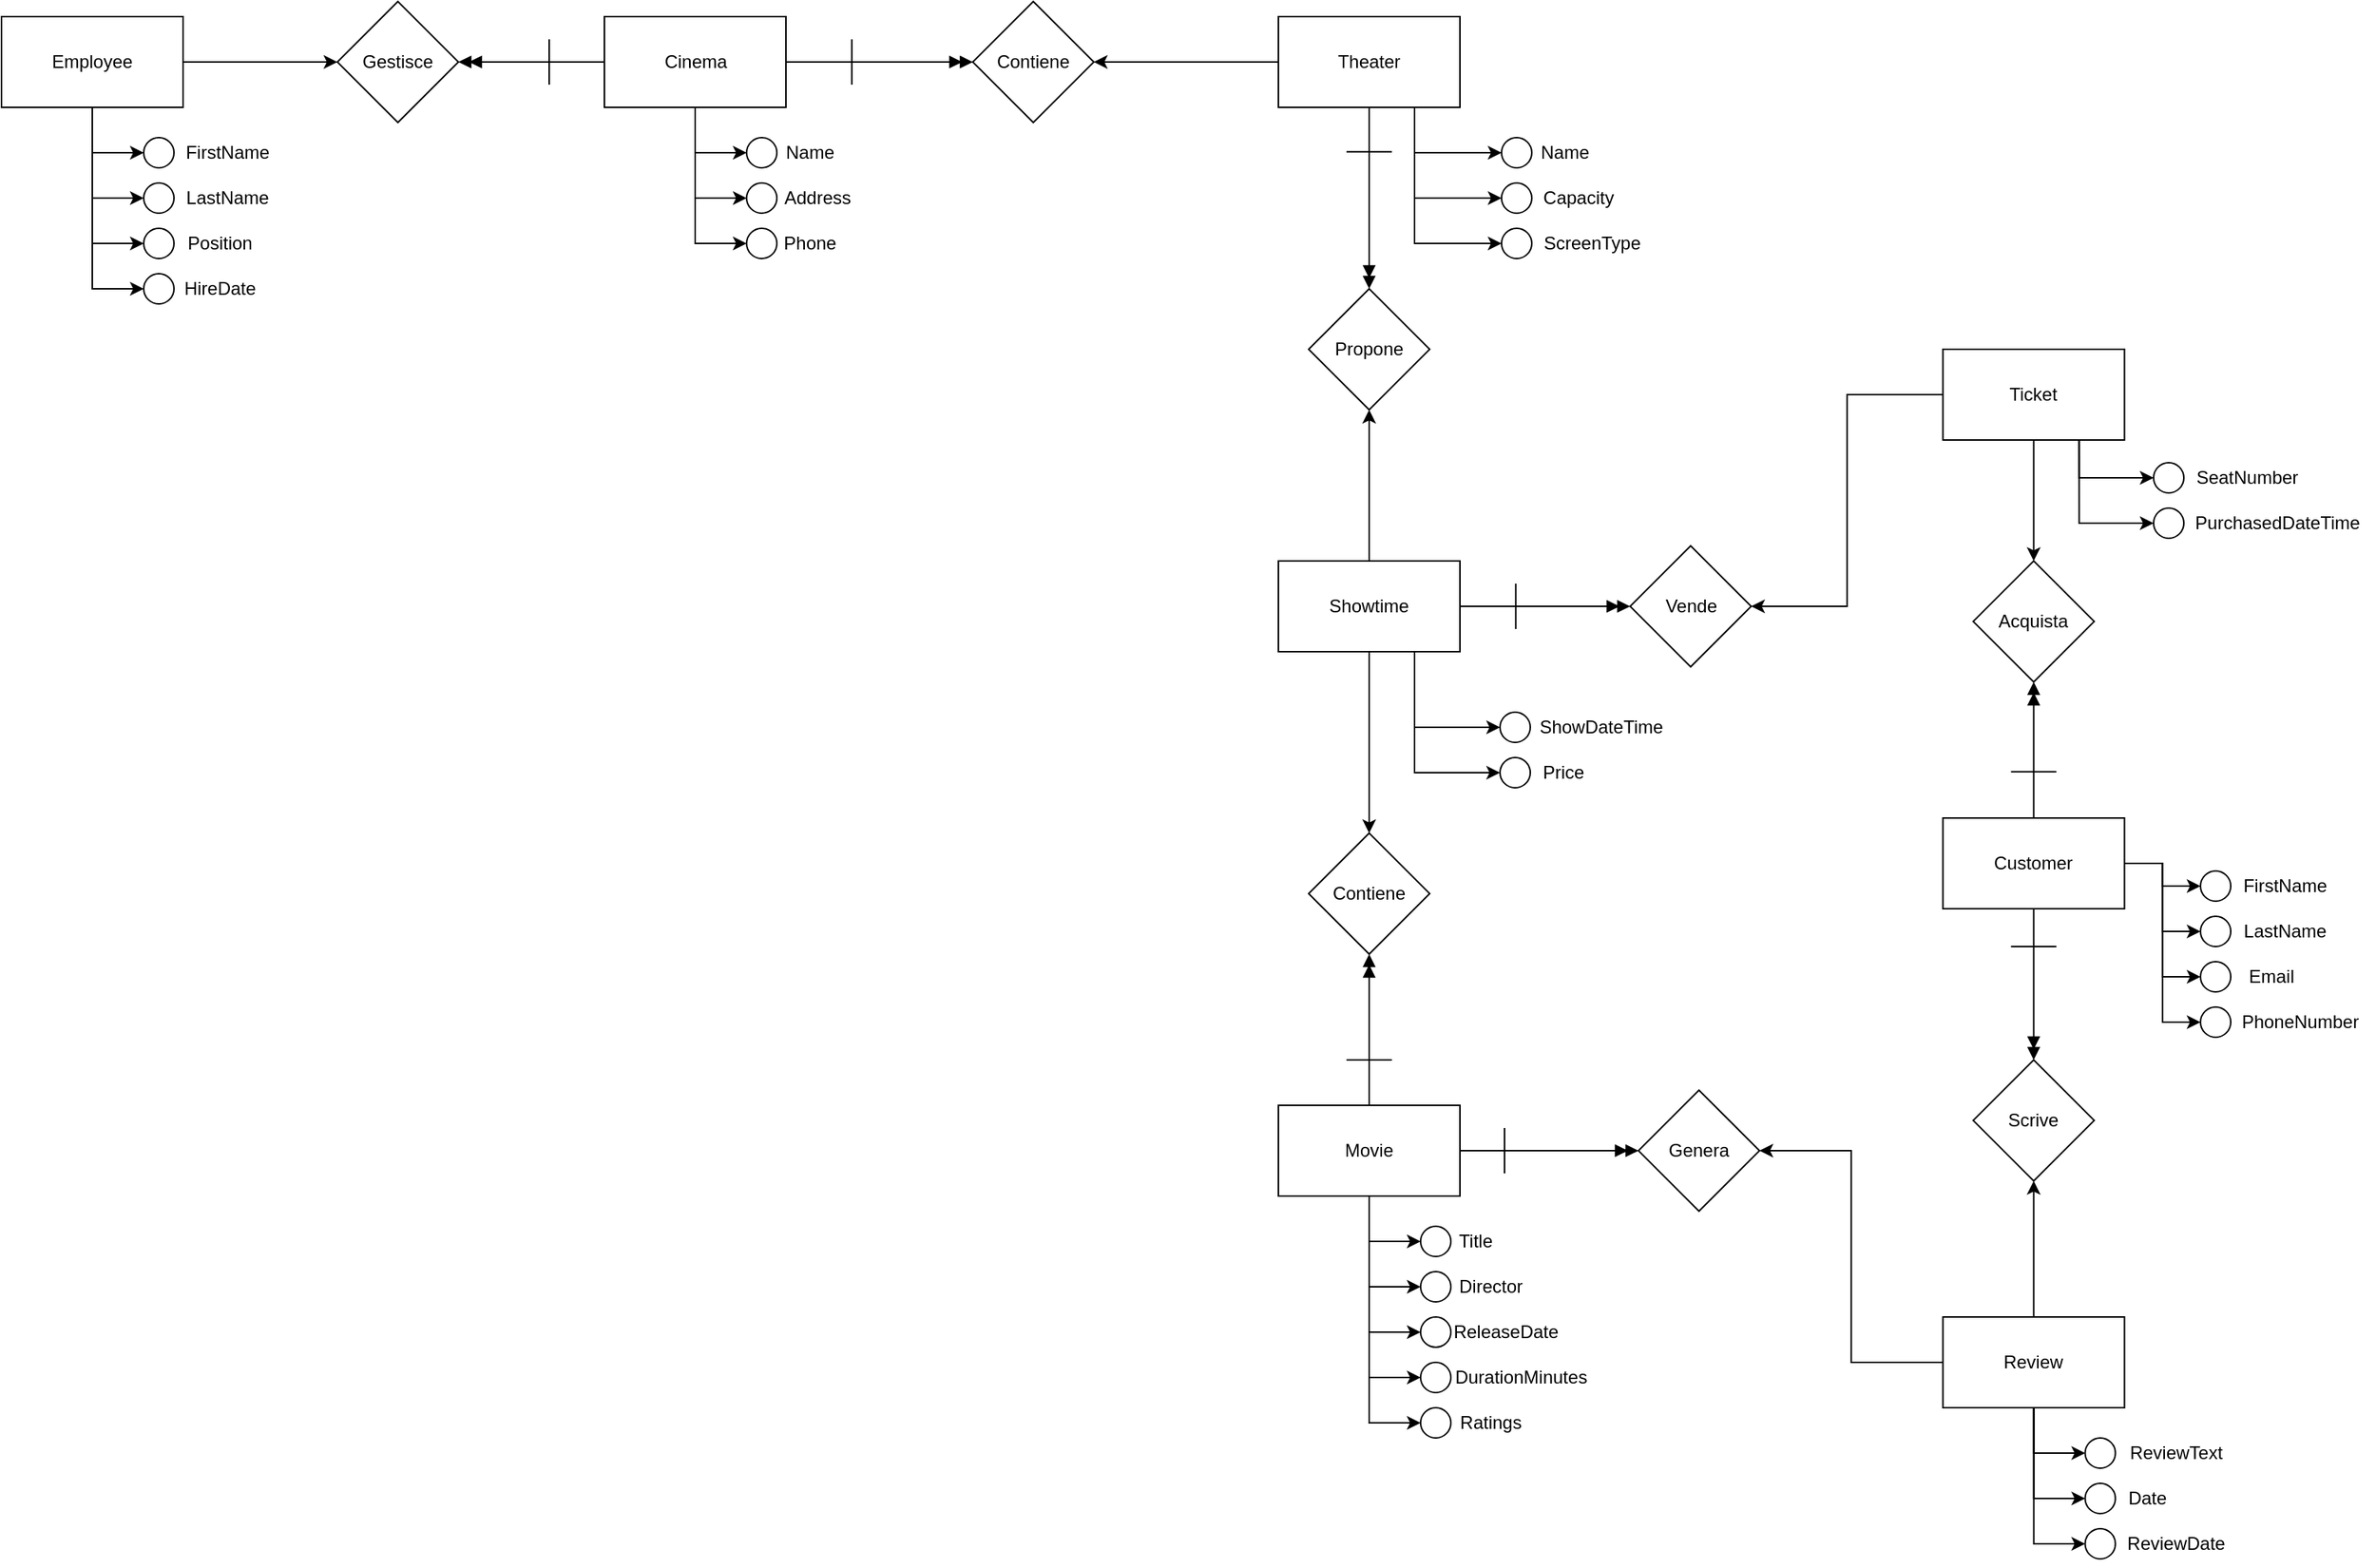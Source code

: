 <mxfile version="24.0.4" type="device">
  <diagram name="Pagina-1" id="9Hx1glb1ToDueiiUKnTw">
    <mxGraphModel dx="1753" dy="560" grid="1" gridSize="10" guides="1" tooltips="1" connect="1" arrows="1" fold="1" page="1" pageScale="1" pageWidth="827" pageHeight="1169" math="0" shadow="0">
      <root>
        <mxCell id="0" />
        <mxCell id="1" parent="0" />
        <mxCell id="cAMy2VFUhsjF8e3s1Db9-136" style="edgeStyle=orthogonalEdgeStyle;rounded=0;orthogonalLoop=1;jettySize=auto;html=1;exitX=1;exitY=0.5;exitDx=0;exitDy=0;entryX=0;entryY=0.5;entryDx=0;entryDy=0;" edge="1" parent="1" source="V3y4Ga6J6K1e8zJIfFwg-3" target="cAMy2VFUhsjF8e3s1Db9-5">
          <mxGeometry relative="1" as="geometry" />
        </mxCell>
        <mxCell id="cAMy2VFUhsjF8e3s1Db9-137" style="edgeStyle=orthogonalEdgeStyle;rounded=0;orthogonalLoop=1;jettySize=auto;html=1;exitX=1;exitY=0.5;exitDx=0;exitDy=0;entryX=0;entryY=0.5;entryDx=0;entryDy=0;" edge="1" parent="1" source="V3y4Ga6J6K1e8zJIfFwg-3" target="cAMy2VFUhsjF8e3s1Db9-4">
          <mxGeometry relative="1" as="geometry" />
        </mxCell>
        <mxCell id="cAMy2VFUhsjF8e3s1Db9-138" style="edgeStyle=orthogonalEdgeStyle;rounded=0;orthogonalLoop=1;jettySize=auto;html=1;exitX=1;exitY=0.5;exitDx=0;exitDy=0;entryX=0;entryY=0.5;entryDx=0;entryDy=0;" edge="1" parent="1" source="V3y4Ga6J6K1e8zJIfFwg-3" target="cAMy2VFUhsjF8e3s1Db9-6">
          <mxGeometry relative="1" as="geometry" />
        </mxCell>
        <mxCell id="cAMy2VFUhsjF8e3s1Db9-139" style="edgeStyle=orthogonalEdgeStyle;rounded=0;orthogonalLoop=1;jettySize=auto;html=1;exitX=1;exitY=0.5;exitDx=0;exitDy=0;entryX=0;entryY=0.5;entryDx=0;entryDy=0;" edge="1" parent="1" source="V3y4Ga6J6K1e8zJIfFwg-3" target="cAMy2VFUhsjF8e3s1Db9-48">
          <mxGeometry relative="1" as="geometry" />
        </mxCell>
        <mxCell id="cAMy2VFUhsjF8e3s1Db9-164" style="edgeStyle=orthogonalEdgeStyle;rounded=0;orthogonalLoop=1;jettySize=auto;html=1;entryX=0.5;entryY=1;entryDx=0;entryDy=0;endArrow=doubleBlock;endFill=1;" edge="1" parent="1" source="V3y4Ga6J6K1e8zJIfFwg-3" target="cAMy2VFUhsjF8e3s1Db9-150">
          <mxGeometry relative="1" as="geometry" />
        </mxCell>
        <mxCell id="cAMy2VFUhsjF8e3s1Db9-167" style="edgeStyle=orthogonalEdgeStyle;rounded=0;orthogonalLoop=1;jettySize=auto;html=1;entryX=0.5;entryY=0;entryDx=0;entryDy=0;endArrow=doubleBlock;endFill=1;" edge="1" parent="1" source="V3y4Ga6J6K1e8zJIfFwg-3" target="cAMy2VFUhsjF8e3s1Db9-151">
          <mxGeometry relative="1" as="geometry" />
        </mxCell>
        <mxCell id="V3y4Ga6J6K1e8zJIfFwg-3" value="Customer" style="rounded=0;whiteSpace=wrap;html=1;" parent="1" vertex="1">
          <mxGeometry x="681.25" y="660" width="120" height="60" as="geometry" />
        </mxCell>
        <mxCell id="cAMy2VFUhsjF8e3s1Db9-4" value="" style="ellipse;whiteSpace=wrap;html=1;aspect=fixed;" vertex="1" parent="1">
          <mxGeometry x="851.5" y="725" width="20" height="20" as="geometry" />
        </mxCell>
        <mxCell id="cAMy2VFUhsjF8e3s1Db9-5" value="" style="ellipse;whiteSpace=wrap;html=1;aspect=fixed;" vertex="1" parent="1">
          <mxGeometry x="851.5" y="695" width="20" height="20" as="geometry" />
        </mxCell>
        <mxCell id="cAMy2VFUhsjF8e3s1Db9-6" value="" style="ellipse;whiteSpace=wrap;html=1;aspect=fixed;" vertex="1" parent="1">
          <mxGeometry x="851.5" y="755" width="20" height="20" as="geometry" />
        </mxCell>
        <mxCell id="cAMy2VFUhsjF8e3s1Db9-117" style="edgeStyle=orthogonalEdgeStyle;rounded=0;orthogonalLoop=1;jettySize=auto;html=1;entryX=0.5;entryY=1;entryDx=0;entryDy=0;" edge="1" parent="1" source="cAMy2VFUhsjF8e3s1Db9-19" target="cAMy2VFUhsjF8e3s1Db9-110">
          <mxGeometry relative="1" as="geometry" />
        </mxCell>
        <mxCell id="cAMy2VFUhsjF8e3s1Db9-128" style="edgeStyle=orthogonalEdgeStyle;rounded=0;orthogonalLoop=1;jettySize=auto;html=1;exitX=0.75;exitY=1;exitDx=0;exitDy=0;entryX=0;entryY=0.5;entryDx=0;entryDy=0;" edge="1" parent="1" source="cAMy2VFUhsjF8e3s1Db9-19" target="cAMy2VFUhsjF8e3s1Db9-21">
          <mxGeometry relative="1" as="geometry" />
        </mxCell>
        <mxCell id="cAMy2VFUhsjF8e3s1Db9-129" style="edgeStyle=orthogonalEdgeStyle;rounded=0;orthogonalLoop=1;jettySize=auto;html=1;exitX=0.75;exitY=1;exitDx=0;exitDy=0;entryX=0;entryY=0.5;entryDx=0;entryDy=0;" edge="1" parent="1" source="cAMy2VFUhsjF8e3s1Db9-19" target="cAMy2VFUhsjF8e3s1Db9-20">
          <mxGeometry relative="1" as="geometry" />
        </mxCell>
        <mxCell id="cAMy2VFUhsjF8e3s1Db9-130" style="edgeStyle=orthogonalEdgeStyle;rounded=0;orthogonalLoop=1;jettySize=auto;html=1;entryX=0.5;entryY=0;entryDx=0;entryDy=0;" edge="1" parent="1" source="cAMy2VFUhsjF8e3s1Db9-19" target="cAMy2VFUhsjF8e3s1Db9-118">
          <mxGeometry relative="1" as="geometry" />
        </mxCell>
        <mxCell id="cAMy2VFUhsjF8e3s1Db9-146" style="edgeStyle=orthogonalEdgeStyle;rounded=0;orthogonalLoop=1;jettySize=auto;html=1;entryX=0;entryY=0.5;entryDx=0;entryDy=0;endArrow=doubleBlock;endFill=1;" edge="1" parent="1" source="cAMy2VFUhsjF8e3s1Db9-19" target="cAMy2VFUhsjF8e3s1Db9-145">
          <mxGeometry relative="1" as="geometry" />
        </mxCell>
        <mxCell id="cAMy2VFUhsjF8e3s1Db9-19" value="Showtime" style="rounded=0;whiteSpace=wrap;html=1;" vertex="1" parent="1">
          <mxGeometry x="242" y="490" width="120" height="60" as="geometry" />
        </mxCell>
        <mxCell id="cAMy2VFUhsjF8e3s1Db9-20" value="" style="ellipse;whiteSpace=wrap;html=1;aspect=fixed;" vertex="1" parent="1">
          <mxGeometry x="388.5" y="620" width="20" height="20" as="geometry" />
        </mxCell>
        <mxCell id="cAMy2VFUhsjF8e3s1Db9-21" value="" style="ellipse;whiteSpace=wrap;html=1;aspect=fixed;" vertex="1" parent="1">
          <mxGeometry x="388.5" y="590" width="20" height="20" as="geometry" />
        </mxCell>
        <mxCell id="cAMy2VFUhsjF8e3s1Db9-104" style="edgeStyle=orthogonalEdgeStyle;rounded=0;orthogonalLoop=1;jettySize=auto;html=1;entryX=1;entryY=0.5;entryDx=0;entryDy=0;" edge="1" parent="1" source="cAMy2VFUhsjF8e3s1Db9-26" target="cAMy2VFUhsjF8e3s1Db9-101">
          <mxGeometry relative="1" as="geometry" />
        </mxCell>
        <mxCell id="cAMy2VFUhsjF8e3s1Db9-111" style="edgeStyle=orthogonalEdgeStyle;rounded=0;orthogonalLoop=1;jettySize=auto;html=1;exitX=0.75;exitY=1;exitDx=0;exitDy=0;entryX=0;entryY=0.5;entryDx=0;entryDy=0;" edge="1" parent="1" source="cAMy2VFUhsjF8e3s1Db9-26" target="cAMy2VFUhsjF8e3s1Db9-28">
          <mxGeometry relative="1" as="geometry" />
        </mxCell>
        <mxCell id="cAMy2VFUhsjF8e3s1Db9-112" style="edgeStyle=orthogonalEdgeStyle;rounded=0;orthogonalLoop=1;jettySize=auto;html=1;exitX=0.75;exitY=1;exitDx=0;exitDy=0;entryX=0;entryY=0.5;entryDx=0;entryDy=0;" edge="1" parent="1" source="cAMy2VFUhsjF8e3s1Db9-26" target="cAMy2VFUhsjF8e3s1Db9-27">
          <mxGeometry relative="1" as="geometry" />
        </mxCell>
        <mxCell id="cAMy2VFUhsjF8e3s1Db9-113" style="edgeStyle=orthogonalEdgeStyle;rounded=0;orthogonalLoop=1;jettySize=auto;html=1;exitX=0.75;exitY=1;exitDx=0;exitDy=0;entryX=0;entryY=0.5;entryDx=0;entryDy=0;" edge="1" parent="1" source="cAMy2VFUhsjF8e3s1Db9-26" target="cAMy2VFUhsjF8e3s1Db9-29">
          <mxGeometry relative="1" as="geometry" />
        </mxCell>
        <mxCell id="cAMy2VFUhsjF8e3s1Db9-115" style="edgeStyle=orthogonalEdgeStyle;rounded=0;orthogonalLoop=1;jettySize=auto;html=1;entryX=0.5;entryY=0;entryDx=0;entryDy=0;endArrow=doubleBlock;endFill=1;" edge="1" parent="1" source="cAMy2VFUhsjF8e3s1Db9-26" target="cAMy2VFUhsjF8e3s1Db9-110">
          <mxGeometry relative="1" as="geometry" />
        </mxCell>
        <mxCell id="cAMy2VFUhsjF8e3s1Db9-26" value="Theater" style="rounded=0;whiteSpace=wrap;html=1;" vertex="1" parent="1">
          <mxGeometry x="242" y="130" width="120" height="60" as="geometry" />
        </mxCell>
        <mxCell id="cAMy2VFUhsjF8e3s1Db9-27" value="" style="ellipse;whiteSpace=wrap;html=1;aspect=fixed;" vertex="1" parent="1">
          <mxGeometry x="389.5" y="240" width="20" height="20" as="geometry" />
        </mxCell>
        <mxCell id="cAMy2VFUhsjF8e3s1Db9-28" value="" style="ellipse;whiteSpace=wrap;html=1;aspect=fixed;" vertex="1" parent="1">
          <mxGeometry x="389.5" y="210" width="20" height="20" as="geometry" />
        </mxCell>
        <mxCell id="cAMy2VFUhsjF8e3s1Db9-29" value="" style="ellipse;whiteSpace=wrap;html=1;aspect=fixed;" vertex="1" parent="1">
          <mxGeometry x="389.5" y="270" width="20" height="20" as="geometry" />
        </mxCell>
        <mxCell id="cAMy2VFUhsjF8e3s1Db9-30" style="edgeStyle=orthogonalEdgeStyle;rounded=0;orthogonalLoop=1;jettySize=auto;html=1;entryX=0;entryY=0.5;entryDx=0;entryDy=0;" edge="1" parent="1" source="cAMy2VFUhsjF8e3s1Db9-33" target="cAMy2VFUhsjF8e3s1Db9-35">
          <mxGeometry relative="1" as="geometry" />
        </mxCell>
        <mxCell id="cAMy2VFUhsjF8e3s1Db9-31" style="edgeStyle=orthogonalEdgeStyle;rounded=0;orthogonalLoop=1;jettySize=auto;html=1;entryX=0;entryY=0.5;entryDx=0;entryDy=0;" edge="1" parent="1" source="cAMy2VFUhsjF8e3s1Db9-33" target="cAMy2VFUhsjF8e3s1Db9-34">
          <mxGeometry relative="1" as="geometry" />
        </mxCell>
        <mxCell id="cAMy2VFUhsjF8e3s1Db9-32" style="edgeStyle=orthogonalEdgeStyle;rounded=0;orthogonalLoop=1;jettySize=auto;html=1;entryX=0;entryY=0.5;entryDx=0;entryDy=0;" edge="1" parent="1" source="cAMy2VFUhsjF8e3s1Db9-33" target="cAMy2VFUhsjF8e3s1Db9-36">
          <mxGeometry relative="1" as="geometry" />
        </mxCell>
        <mxCell id="cAMy2VFUhsjF8e3s1Db9-103" style="edgeStyle=orthogonalEdgeStyle;rounded=0;orthogonalLoop=1;jettySize=auto;html=1;entryX=0;entryY=0.5;entryDx=0;entryDy=0;endArrow=doubleBlock;endFill=1;" edge="1" parent="1" source="cAMy2VFUhsjF8e3s1Db9-33" target="cAMy2VFUhsjF8e3s1Db9-101">
          <mxGeometry relative="1" as="geometry" />
        </mxCell>
        <mxCell id="cAMy2VFUhsjF8e3s1Db9-108" style="edgeStyle=orthogonalEdgeStyle;rounded=0;orthogonalLoop=1;jettySize=auto;html=1;entryX=1;entryY=0.5;entryDx=0;entryDy=0;endArrow=doubleBlock;endFill=1;" edge="1" parent="1" source="cAMy2VFUhsjF8e3s1Db9-33" target="cAMy2VFUhsjF8e3s1Db9-106">
          <mxGeometry relative="1" as="geometry" />
        </mxCell>
        <mxCell id="cAMy2VFUhsjF8e3s1Db9-33" value="Cinema" style="rounded=0;whiteSpace=wrap;html=1;" vertex="1" parent="1">
          <mxGeometry x="-203.5" y="130" width="120" height="60" as="geometry" />
        </mxCell>
        <mxCell id="cAMy2VFUhsjF8e3s1Db9-34" value="" style="ellipse;whiteSpace=wrap;html=1;aspect=fixed;" vertex="1" parent="1">
          <mxGeometry x="-109.5" y="240" width="20" height="20" as="geometry" />
        </mxCell>
        <mxCell id="cAMy2VFUhsjF8e3s1Db9-35" value="" style="ellipse;whiteSpace=wrap;html=1;aspect=fixed;" vertex="1" parent="1">
          <mxGeometry x="-109.5" y="210" width="20" height="20" as="geometry" />
        </mxCell>
        <mxCell id="cAMy2VFUhsjF8e3s1Db9-36" value="" style="ellipse;whiteSpace=wrap;html=1;aspect=fixed;" vertex="1" parent="1">
          <mxGeometry x="-109.5" y="270" width="20" height="20" as="geometry" />
        </mxCell>
        <mxCell id="cAMy2VFUhsjF8e3s1Db9-37" style="edgeStyle=orthogonalEdgeStyle;rounded=0;orthogonalLoop=1;jettySize=auto;html=1;entryX=0;entryY=0.5;entryDx=0;entryDy=0;" edge="1" parent="1" source="cAMy2VFUhsjF8e3s1Db9-40" target="cAMy2VFUhsjF8e3s1Db9-42">
          <mxGeometry relative="1" as="geometry" />
        </mxCell>
        <mxCell id="cAMy2VFUhsjF8e3s1Db9-38" style="edgeStyle=orthogonalEdgeStyle;rounded=0;orthogonalLoop=1;jettySize=auto;html=1;entryX=0;entryY=0.5;entryDx=0;entryDy=0;" edge="1" parent="1" source="cAMy2VFUhsjF8e3s1Db9-40" target="cAMy2VFUhsjF8e3s1Db9-41">
          <mxGeometry relative="1" as="geometry" />
        </mxCell>
        <mxCell id="cAMy2VFUhsjF8e3s1Db9-39" style="edgeStyle=orthogonalEdgeStyle;rounded=0;orthogonalLoop=1;jettySize=auto;html=1;entryX=0;entryY=0.5;entryDx=0;entryDy=0;" edge="1" parent="1" source="cAMy2VFUhsjF8e3s1Db9-40" target="cAMy2VFUhsjF8e3s1Db9-43">
          <mxGeometry relative="1" as="geometry" />
        </mxCell>
        <mxCell id="cAMy2VFUhsjF8e3s1Db9-46" style="edgeStyle=orthogonalEdgeStyle;rounded=0;orthogonalLoop=1;jettySize=auto;html=1;entryX=0;entryY=0.5;entryDx=0;entryDy=0;" edge="1" parent="1" source="cAMy2VFUhsjF8e3s1Db9-40" target="cAMy2VFUhsjF8e3s1Db9-44">
          <mxGeometry relative="1" as="geometry" />
        </mxCell>
        <mxCell id="cAMy2VFUhsjF8e3s1Db9-47" style="edgeStyle=orthogonalEdgeStyle;rounded=0;orthogonalLoop=1;jettySize=auto;html=1;entryX=0;entryY=0.5;entryDx=0;entryDy=0;" edge="1" parent="1" source="cAMy2VFUhsjF8e3s1Db9-40" target="cAMy2VFUhsjF8e3s1Db9-45">
          <mxGeometry relative="1" as="geometry" />
        </mxCell>
        <mxCell id="cAMy2VFUhsjF8e3s1Db9-131" style="edgeStyle=orthogonalEdgeStyle;rounded=0;orthogonalLoop=1;jettySize=auto;html=1;entryX=0.5;entryY=1;entryDx=0;entryDy=0;endArrow=doubleBlock;endFill=1;" edge="1" parent="1" source="cAMy2VFUhsjF8e3s1Db9-40" target="cAMy2VFUhsjF8e3s1Db9-118">
          <mxGeometry relative="1" as="geometry" />
        </mxCell>
        <mxCell id="cAMy2VFUhsjF8e3s1Db9-148" style="edgeStyle=orthogonalEdgeStyle;rounded=0;orthogonalLoop=1;jettySize=auto;html=1;entryX=0;entryY=0.5;entryDx=0;entryDy=0;endArrow=doubleBlock;endFill=1;" edge="1" parent="1" source="cAMy2VFUhsjF8e3s1Db9-40" target="cAMy2VFUhsjF8e3s1Db9-132">
          <mxGeometry relative="1" as="geometry" />
        </mxCell>
        <mxCell id="cAMy2VFUhsjF8e3s1Db9-40" value="Movie" style="rounded=0;whiteSpace=wrap;html=1;" vertex="1" parent="1">
          <mxGeometry x="242" y="850" width="120" height="60" as="geometry" />
        </mxCell>
        <mxCell id="cAMy2VFUhsjF8e3s1Db9-41" value="" style="ellipse;whiteSpace=wrap;html=1;aspect=fixed;" vertex="1" parent="1">
          <mxGeometry x="336" y="960" width="20" height="20" as="geometry" />
        </mxCell>
        <mxCell id="cAMy2VFUhsjF8e3s1Db9-42" value="" style="ellipse;whiteSpace=wrap;html=1;aspect=fixed;" vertex="1" parent="1">
          <mxGeometry x="336" y="930" width="20" height="20" as="geometry" />
        </mxCell>
        <mxCell id="cAMy2VFUhsjF8e3s1Db9-43" value="" style="ellipse;whiteSpace=wrap;html=1;aspect=fixed;" vertex="1" parent="1">
          <mxGeometry x="336" y="990" width="20" height="20" as="geometry" />
        </mxCell>
        <mxCell id="cAMy2VFUhsjF8e3s1Db9-44" value="" style="ellipse;whiteSpace=wrap;html=1;aspect=fixed;" vertex="1" parent="1">
          <mxGeometry x="336" y="1020" width="20" height="20" as="geometry" />
        </mxCell>
        <mxCell id="cAMy2VFUhsjF8e3s1Db9-45" value="" style="ellipse;whiteSpace=wrap;html=1;aspect=fixed;" vertex="1" parent="1">
          <mxGeometry x="336" y="1050" width="20" height="20" as="geometry" />
        </mxCell>
        <mxCell id="cAMy2VFUhsjF8e3s1Db9-48" value="" style="ellipse;whiteSpace=wrap;html=1;aspect=fixed;" vertex="1" parent="1">
          <mxGeometry x="851.5" y="785" width="20" height="20" as="geometry" />
        </mxCell>
        <mxCell id="cAMy2VFUhsjF8e3s1Db9-156" style="edgeStyle=orthogonalEdgeStyle;rounded=0;orthogonalLoop=1;jettySize=auto;html=1;exitX=0.75;exitY=1;exitDx=0;exitDy=0;entryX=0;entryY=0.5;entryDx=0;entryDy=0;" edge="1" parent="1" source="cAMy2VFUhsjF8e3s1Db9-53" target="cAMy2VFUhsjF8e3s1Db9-55">
          <mxGeometry relative="1" as="geometry" />
        </mxCell>
        <mxCell id="cAMy2VFUhsjF8e3s1Db9-157" style="edgeStyle=orthogonalEdgeStyle;rounded=0;orthogonalLoop=1;jettySize=auto;html=1;exitX=0.75;exitY=1;exitDx=0;exitDy=0;entryX=0;entryY=0.5;entryDx=0;entryDy=0;" edge="1" parent="1" source="cAMy2VFUhsjF8e3s1Db9-53" target="cAMy2VFUhsjF8e3s1Db9-54">
          <mxGeometry relative="1" as="geometry" />
        </mxCell>
        <mxCell id="cAMy2VFUhsjF8e3s1Db9-163" style="edgeStyle=orthogonalEdgeStyle;rounded=0;orthogonalLoop=1;jettySize=auto;html=1;entryX=0.5;entryY=0;entryDx=0;entryDy=0;" edge="1" parent="1" source="cAMy2VFUhsjF8e3s1Db9-53" target="cAMy2VFUhsjF8e3s1Db9-150">
          <mxGeometry relative="1" as="geometry" />
        </mxCell>
        <mxCell id="cAMy2VFUhsjF8e3s1Db9-165" style="edgeStyle=orthogonalEdgeStyle;rounded=0;orthogonalLoop=1;jettySize=auto;html=1;entryX=1;entryY=0.5;entryDx=0;entryDy=0;" edge="1" parent="1" source="cAMy2VFUhsjF8e3s1Db9-53" target="cAMy2VFUhsjF8e3s1Db9-145">
          <mxGeometry relative="1" as="geometry" />
        </mxCell>
        <mxCell id="cAMy2VFUhsjF8e3s1Db9-53" value="Ticket" style="rounded=0;whiteSpace=wrap;html=1;" vertex="1" parent="1">
          <mxGeometry x="681.25" y="350" width="120" height="60" as="geometry" />
        </mxCell>
        <mxCell id="cAMy2VFUhsjF8e3s1Db9-54" value="" style="ellipse;whiteSpace=wrap;html=1;aspect=fixed;" vertex="1" parent="1">
          <mxGeometry x="820.5" y="455" width="20" height="20" as="geometry" />
        </mxCell>
        <mxCell id="cAMy2VFUhsjF8e3s1Db9-55" value="" style="ellipse;whiteSpace=wrap;html=1;aspect=fixed;" vertex="1" parent="1">
          <mxGeometry x="820.5" y="425" width="20" height="20" as="geometry" />
        </mxCell>
        <mxCell id="cAMy2VFUhsjF8e3s1Db9-57" style="edgeStyle=orthogonalEdgeStyle;rounded=0;orthogonalLoop=1;jettySize=auto;html=1;entryX=0;entryY=0.5;entryDx=0;entryDy=0;" edge="1" parent="1" source="cAMy2VFUhsjF8e3s1Db9-60" target="cAMy2VFUhsjF8e3s1Db9-62">
          <mxGeometry relative="1" as="geometry" />
        </mxCell>
        <mxCell id="cAMy2VFUhsjF8e3s1Db9-58" style="edgeStyle=orthogonalEdgeStyle;rounded=0;orthogonalLoop=1;jettySize=auto;html=1;entryX=0;entryY=0.5;entryDx=0;entryDy=0;" edge="1" parent="1" source="cAMy2VFUhsjF8e3s1Db9-60" target="cAMy2VFUhsjF8e3s1Db9-61">
          <mxGeometry relative="1" as="geometry" />
        </mxCell>
        <mxCell id="cAMy2VFUhsjF8e3s1Db9-59" style="edgeStyle=orthogonalEdgeStyle;rounded=0;orthogonalLoop=1;jettySize=auto;html=1;entryX=0;entryY=0.5;entryDx=0;entryDy=0;" edge="1" parent="1" source="cAMy2VFUhsjF8e3s1Db9-60" target="cAMy2VFUhsjF8e3s1Db9-63">
          <mxGeometry relative="1" as="geometry" />
        </mxCell>
        <mxCell id="cAMy2VFUhsjF8e3s1Db9-149" style="edgeStyle=orthogonalEdgeStyle;rounded=0;orthogonalLoop=1;jettySize=auto;html=1;entryX=1;entryY=0.5;entryDx=0;entryDy=0;" edge="1" parent="1" source="cAMy2VFUhsjF8e3s1Db9-60" target="cAMy2VFUhsjF8e3s1Db9-132">
          <mxGeometry relative="1" as="geometry" />
        </mxCell>
        <mxCell id="cAMy2VFUhsjF8e3s1Db9-153" style="edgeStyle=orthogonalEdgeStyle;rounded=0;orthogonalLoop=1;jettySize=auto;html=1;entryX=0.5;entryY=1;entryDx=0;entryDy=0;" edge="1" parent="1" source="cAMy2VFUhsjF8e3s1Db9-60" target="cAMy2VFUhsjF8e3s1Db9-151">
          <mxGeometry relative="1" as="geometry" />
        </mxCell>
        <mxCell id="cAMy2VFUhsjF8e3s1Db9-60" value="Review" style="rounded=0;whiteSpace=wrap;html=1;" vertex="1" parent="1">
          <mxGeometry x="681.25" y="990" width="120" height="60" as="geometry" />
        </mxCell>
        <mxCell id="cAMy2VFUhsjF8e3s1Db9-61" value="" style="ellipse;whiteSpace=wrap;html=1;aspect=fixed;" vertex="1" parent="1">
          <mxGeometry x="775.25" y="1100" width="20" height="20" as="geometry" />
        </mxCell>
        <mxCell id="cAMy2VFUhsjF8e3s1Db9-62" value="" style="ellipse;whiteSpace=wrap;html=1;aspect=fixed;" vertex="1" parent="1">
          <mxGeometry x="775.25" y="1070" width="20" height="20" as="geometry" />
        </mxCell>
        <mxCell id="cAMy2VFUhsjF8e3s1Db9-63" value="" style="ellipse;whiteSpace=wrap;html=1;aspect=fixed;" vertex="1" parent="1">
          <mxGeometry x="775.25" y="1130" width="20" height="20" as="geometry" />
        </mxCell>
        <mxCell id="cAMy2VFUhsjF8e3s1Db9-64" style="edgeStyle=orthogonalEdgeStyle;rounded=0;orthogonalLoop=1;jettySize=auto;html=1;entryX=0;entryY=0.5;entryDx=0;entryDy=0;" edge="1" parent="1" source="cAMy2VFUhsjF8e3s1Db9-68" target="cAMy2VFUhsjF8e3s1Db9-70">
          <mxGeometry relative="1" as="geometry" />
        </mxCell>
        <mxCell id="cAMy2VFUhsjF8e3s1Db9-65" style="edgeStyle=orthogonalEdgeStyle;rounded=0;orthogonalLoop=1;jettySize=auto;html=1;entryX=0;entryY=0.5;entryDx=0;entryDy=0;" edge="1" parent="1" source="cAMy2VFUhsjF8e3s1Db9-68" target="cAMy2VFUhsjF8e3s1Db9-69">
          <mxGeometry relative="1" as="geometry" />
        </mxCell>
        <mxCell id="cAMy2VFUhsjF8e3s1Db9-66" style="edgeStyle=orthogonalEdgeStyle;rounded=0;orthogonalLoop=1;jettySize=auto;html=1;entryX=0;entryY=0.5;entryDx=0;entryDy=0;" edge="1" parent="1" source="cAMy2VFUhsjF8e3s1Db9-68" target="cAMy2VFUhsjF8e3s1Db9-71">
          <mxGeometry relative="1" as="geometry" />
        </mxCell>
        <mxCell id="cAMy2VFUhsjF8e3s1Db9-67" style="edgeStyle=orthogonalEdgeStyle;rounded=0;orthogonalLoop=1;jettySize=auto;html=1;entryX=0;entryY=0.5;entryDx=0;entryDy=0;" edge="1" parent="1" source="cAMy2VFUhsjF8e3s1Db9-68" target="cAMy2VFUhsjF8e3s1Db9-72">
          <mxGeometry relative="1" as="geometry" />
        </mxCell>
        <mxCell id="cAMy2VFUhsjF8e3s1Db9-107" style="edgeStyle=orthogonalEdgeStyle;rounded=0;orthogonalLoop=1;jettySize=auto;html=1;entryX=0;entryY=0.5;entryDx=0;entryDy=0;" edge="1" parent="1" source="cAMy2VFUhsjF8e3s1Db9-68" target="cAMy2VFUhsjF8e3s1Db9-106">
          <mxGeometry relative="1" as="geometry" />
        </mxCell>
        <mxCell id="cAMy2VFUhsjF8e3s1Db9-68" value="Employee" style="rounded=0;whiteSpace=wrap;html=1;" vertex="1" parent="1">
          <mxGeometry x="-602" y="130" width="120" height="60" as="geometry" />
        </mxCell>
        <mxCell id="cAMy2VFUhsjF8e3s1Db9-69" value="" style="ellipse;whiteSpace=wrap;html=1;aspect=fixed;" vertex="1" parent="1">
          <mxGeometry x="-508" y="240" width="20" height="20" as="geometry" />
        </mxCell>
        <mxCell id="cAMy2VFUhsjF8e3s1Db9-70" value="" style="ellipse;whiteSpace=wrap;html=1;aspect=fixed;" vertex="1" parent="1">
          <mxGeometry x="-508" y="210" width="20" height="20" as="geometry" />
        </mxCell>
        <mxCell id="cAMy2VFUhsjF8e3s1Db9-71" value="" style="ellipse;whiteSpace=wrap;html=1;aspect=fixed;" vertex="1" parent="1">
          <mxGeometry x="-508" y="270" width="20" height="20" as="geometry" />
        </mxCell>
        <mxCell id="cAMy2VFUhsjF8e3s1Db9-72" value="" style="ellipse;whiteSpace=wrap;html=1;aspect=fixed;" vertex="1" parent="1">
          <mxGeometry x="-508" y="300" width="20" height="20" as="geometry" />
        </mxCell>
        <mxCell id="cAMy2VFUhsjF8e3s1Db9-73" value="Name" style="text;html=1;align=center;verticalAlign=middle;resizable=0;points=[];autosize=1;strokeColor=none;fillColor=none;" vertex="1" parent="1">
          <mxGeometry x="-98.5" y="205" width="60" height="30" as="geometry" />
        </mxCell>
        <mxCell id="cAMy2VFUhsjF8e3s1Db9-74" value="Address" style="text;html=1;align=center;verticalAlign=middle;resizable=0;points=[];autosize=1;strokeColor=none;fillColor=none;" vertex="1" parent="1">
          <mxGeometry x="-98.5" y="235" width="70" height="30" as="geometry" />
        </mxCell>
        <mxCell id="cAMy2VFUhsjF8e3s1Db9-75" value="Phone" style="text;html=1;align=center;verticalAlign=middle;resizable=0;points=[];autosize=1;strokeColor=none;fillColor=none;" vertex="1" parent="1">
          <mxGeometry x="-98.5" y="265" width="60" height="30" as="geometry" />
        </mxCell>
        <mxCell id="cAMy2VFUhsjF8e3s1Db9-76" value="Name" style="text;html=1;align=center;verticalAlign=middle;resizable=0;points=[];autosize=1;strokeColor=none;fillColor=none;" vertex="1" parent="1">
          <mxGeometry x="400.5" y="205" width="60" height="30" as="geometry" />
        </mxCell>
        <mxCell id="cAMy2VFUhsjF8e3s1Db9-77" value="Capacity" style="text;html=1;align=center;verticalAlign=middle;resizable=0;points=[];autosize=1;strokeColor=none;fillColor=none;" vertex="1" parent="1">
          <mxGeometry x="404.5" y="235" width="70" height="30" as="geometry" />
        </mxCell>
        <mxCell id="cAMy2VFUhsjF8e3s1Db9-78" value="ScreenType" style="text;html=1;align=center;verticalAlign=middle;resizable=0;points=[];autosize=1;strokeColor=none;fillColor=none;" vertex="1" parent="1">
          <mxGeometry x="404" y="265" width="90" height="30" as="geometry" />
        </mxCell>
        <mxCell id="cAMy2VFUhsjF8e3s1Db9-79" value="Title" style="text;html=1;align=center;verticalAlign=middle;resizable=0;points=[];autosize=1;strokeColor=none;fillColor=none;" vertex="1" parent="1">
          <mxGeometry x="347" y="925" width="50" height="30" as="geometry" />
        </mxCell>
        <mxCell id="cAMy2VFUhsjF8e3s1Db9-80" value="Director" style="text;html=1;align=center;verticalAlign=middle;resizable=0;points=[];autosize=1;strokeColor=none;fillColor=none;" vertex="1" parent="1">
          <mxGeometry x="347" y="955" width="70" height="30" as="geometry" />
        </mxCell>
        <mxCell id="cAMy2VFUhsjF8e3s1Db9-81" value="ReleaseDate" style="text;html=1;align=center;verticalAlign=middle;resizable=0;points=[];autosize=1;strokeColor=none;fillColor=none;" vertex="1" parent="1">
          <mxGeometry x="347" y="985" width="90" height="30" as="geometry" />
        </mxCell>
        <mxCell id="cAMy2VFUhsjF8e3s1Db9-82" value="DurationMinutes" style="text;html=1;align=center;verticalAlign=middle;resizable=0;points=[];autosize=1;strokeColor=none;fillColor=none;" vertex="1" parent="1">
          <mxGeometry x="347" y="1015" width="110" height="30" as="geometry" />
        </mxCell>
        <mxCell id="cAMy2VFUhsjF8e3s1Db9-83" value="Ratings" style="text;html=1;align=center;verticalAlign=middle;resizable=0;points=[];autosize=1;strokeColor=none;fillColor=none;" vertex="1" parent="1">
          <mxGeometry x="352" y="1045" width="60" height="30" as="geometry" />
        </mxCell>
        <mxCell id="cAMy2VFUhsjF8e3s1Db9-84" value="Price" style="text;html=1;align=center;verticalAlign=middle;resizable=0;points=[];autosize=1;strokeColor=none;fillColor=none;" vertex="1" parent="1">
          <mxGeometry x="404.5" y="615" width="50" height="30" as="geometry" />
        </mxCell>
        <mxCell id="cAMy2VFUhsjF8e3s1Db9-85" value="ShowDateTime" style="text;html=1;align=center;verticalAlign=middle;resizable=0;points=[];autosize=1;strokeColor=none;fillColor=none;" vertex="1" parent="1">
          <mxGeometry x="399.5" y="585" width="110" height="30" as="geometry" />
        </mxCell>
        <mxCell id="cAMy2VFUhsjF8e3s1Db9-86" value="FirstName" style="text;html=1;align=center;verticalAlign=middle;resizable=0;points=[];autosize=1;strokeColor=none;fillColor=none;" vertex="1" parent="1">
          <mxGeometry x="866.5" y="690" width="80" height="30" as="geometry" />
        </mxCell>
        <mxCell id="cAMy2VFUhsjF8e3s1Db9-88" value="LastName" style="text;html=1;align=center;verticalAlign=middle;resizable=0;points=[];autosize=1;strokeColor=none;fillColor=none;" vertex="1" parent="1">
          <mxGeometry x="866.5" y="720" width="80" height="30" as="geometry" />
        </mxCell>
        <mxCell id="cAMy2VFUhsjF8e3s1Db9-89" value="Email" style="text;html=1;align=center;verticalAlign=middle;resizable=0;points=[];autosize=1;strokeColor=none;fillColor=none;" vertex="1" parent="1">
          <mxGeometry x="872.5" y="750" width="50" height="30" as="geometry" />
        </mxCell>
        <mxCell id="cAMy2VFUhsjF8e3s1Db9-90" value="PhoneNumber" style="text;html=1;align=center;verticalAlign=middle;resizable=0;points=[];autosize=1;strokeColor=none;fillColor=none;" vertex="1" parent="1">
          <mxGeometry x="866.5" y="780" width="100" height="30" as="geometry" />
        </mxCell>
        <mxCell id="cAMy2VFUhsjF8e3s1Db9-91" value="SeatNumber" style="text;html=1;align=center;verticalAlign=middle;resizable=0;points=[];autosize=1;strokeColor=none;fillColor=none;" vertex="1" parent="1">
          <mxGeometry x="836.5" y="420" width="90" height="30" as="geometry" />
        </mxCell>
        <mxCell id="cAMy2VFUhsjF8e3s1Db9-92" value="PurchasedDateTime" style="text;html=1;align=center;verticalAlign=middle;resizable=0;points=[];autosize=1;strokeColor=none;fillColor=none;" vertex="1" parent="1">
          <mxGeometry x="836.5" y="450" width="130" height="30" as="geometry" />
        </mxCell>
        <mxCell id="cAMy2VFUhsjF8e3s1Db9-93" value="ReviewText" style="text;html=1;align=center;verticalAlign=middle;resizable=0;points=[];autosize=1;strokeColor=none;fillColor=none;" vertex="1" parent="1">
          <mxGeometry x="795.25" y="1065" width="80" height="30" as="geometry" />
        </mxCell>
        <mxCell id="cAMy2VFUhsjF8e3s1Db9-95" value="Date" style="text;html=1;align=center;verticalAlign=middle;resizable=0;points=[];autosize=1;strokeColor=none;fillColor=none;" vertex="1" parent="1">
          <mxGeometry x="791.25" y="1095" width="50" height="30" as="geometry" />
        </mxCell>
        <mxCell id="cAMy2VFUhsjF8e3s1Db9-96" value="ReviewDate" style="text;html=1;align=center;verticalAlign=middle;resizable=0;points=[];autosize=1;strokeColor=none;fillColor=none;" vertex="1" parent="1">
          <mxGeometry x="790.25" y="1125" width="90" height="30" as="geometry" />
        </mxCell>
        <mxCell id="cAMy2VFUhsjF8e3s1Db9-97" value="FirstName" style="text;html=1;align=center;verticalAlign=middle;resizable=0;points=[];autosize=1;strokeColor=none;fillColor=none;" vertex="1" parent="1">
          <mxGeometry x="-493" y="205" width="80" height="30" as="geometry" />
        </mxCell>
        <mxCell id="cAMy2VFUhsjF8e3s1Db9-98" value="LastName" style="text;html=1;align=center;verticalAlign=middle;resizable=0;points=[];autosize=1;strokeColor=none;fillColor=none;" vertex="1" parent="1">
          <mxGeometry x="-493" y="235" width="80" height="30" as="geometry" />
        </mxCell>
        <mxCell id="cAMy2VFUhsjF8e3s1Db9-99" value="Position" style="text;html=1;align=center;verticalAlign=middle;resizable=0;points=[];autosize=1;strokeColor=none;fillColor=none;" vertex="1" parent="1">
          <mxGeometry x="-493" y="265" width="70" height="30" as="geometry" />
        </mxCell>
        <mxCell id="cAMy2VFUhsjF8e3s1Db9-100" value="HireDate" style="text;html=1;align=center;verticalAlign=middle;resizable=0;points=[];autosize=1;strokeColor=none;fillColor=none;" vertex="1" parent="1">
          <mxGeometry x="-493" y="295" width="70" height="30" as="geometry" />
        </mxCell>
        <mxCell id="cAMy2VFUhsjF8e3s1Db9-101" value="Contiene" style="rhombus;whiteSpace=wrap;html=1;" vertex="1" parent="1">
          <mxGeometry x="40" y="120" width="80" height="80" as="geometry" />
        </mxCell>
        <mxCell id="cAMy2VFUhsjF8e3s1Db9-105" value="" style="endArrow=none;html=1;rounded=0;" edge="1" parent="1">
          <mxGeometry width="50" height="50" relative="1" as="geometry">
            <mxPoint x="-39.93" y="175" as="sourcePoint" />
            <mxPoint x="-39.93" y="145" as="targetPoint" />
          </mxGeometry>
        </mxCell>
        <mxCell id="cAMy2VFUhsjF8e3s1Db9-106" value="Gestisce" style="rhombus;whiteSpace=wrap;html=1;" vertex="1" parent="1">
          <mxGeometry x="-380" y="120" width="80" height="80" as="geometry" />
        </mxCell>
        <mxCell id="cAMy2VFUhsjF8e3s1Db9-109" value="" style="endArrow=none;html=1;rounded=0;" edge="1" parent="1">
          <mxGeometry width="50" height="50" relative="1" as="geometry">
            <mxPoint x="-240" y="175" as="sourcePoint" />
            <mxPoint x="-240" y="145" as="targetPoint" />
          </mxGeometry>
        </mxCell>
        <mxCell id="cAMy2VFUhsjF8e3s1Db9-110" value="Propone" style="rhombus;whiteSpace=wrap;html=1;" vertex="1" parent="1">
          <mxGeometry x="262" y="310" width="80" height="80" as="geometry" />
        </mxCell>
        <mxCell id="cAMy2VFUhsjF8e3s1Db9-118" value="Contiene" style="rhombus;whiteSpace=wrap;html=1;" vertex="1" parent="1">
          <mxGeometry x="262" y="670" width="80" height="80" as="geometry" />
        </mxCell>
        <mxCell id="cAMy2VFUhsjF8e3s1Db9-132" value="Genera" style="rhombus;whiteSpace=wrap;html=1;" vertex="1" parent="1">
          <mxGeometry x="480" y="840" width="80" height="80" as="geometry" />
        </mxCell>
        <mxCell id="cAMy2VFUhsjF8e3s1Db9-145" value="Vende" style="rhombus;whiteSpace=wrap;html=1;" vertex="1" parent="1">
          <mxGeometry x="474.5" y="480" width="80" height="80" as="geometry" />
        </mxCell>
        <mxCell id="cAMy2VFUhsjF8e3s1Db9-150" value="Acquista" style="rhombus;whiteSpace=wrap;html=1;" vertex="1" parent="1">
          <mxGeometry x="701.25" y="490" width="80" height="80" as="geometry" />
        </mxCell>
        <mxCell id="cAMy2VFUhsjF8e3s1Db9-151" value="Scrive" style="rhombus;whiteSpace=wrap;html=1;" vertex="1" parent="1">
          <mxGeometry x="701.25" y="820" width="80" height="80" as="geometry" />
        </mxCell>
        <mxCell id="cAMy2VFUhsjF8e3s1Db9-168" value="" style="endArrow=none;html=1;rounded=0;" edge="1" parent="1">
          <mxGeometry width="50" height="50" relative="1" as="geometry">
            <mxPoint x="317" y="219.38" as="sourcePoint" />
            <mxPoint x="287" y="219.38" as="targetPoint" />
          </mxGeometry>
        </mxCell>
        <mxCell id="cAMy2VFUhsjF8e3s1Db9-170" value="" style="endArrow=none;html=1;rounded=0;" edge="1" parent="1">
          <mxGeometry width="50" height="50" relative="1" as="geometry">
            <mxPoint x="317" y="820" as="sourcePoint" />
            <mxPoint x="287" y="820" as="targetPoint" />
          </mxGeometry>
        </mxCell>
        <mxCell id="cAMy2VFUhsjF8e3s1Db9-171" value="" style="endArrow=none;html=1;rounded=0;" edge="1" parent="1">
          <mxGeometry width="50" height="50" relative="1" as="geometry">
            <mxPoint x="756.25" y="745" as="sourcePoint" />
            <mxPoint x="726.25" y="745" as="targetPoint" />
          </mxGeometry>
        </mxCell>
        <mxCell id="cAMy2VFUhsjF8e3s1Db9-174" value="" style="endArrow=none;html=1;rounded=0;" edge="1" parent="1">
          <mxGeometry width="50" height="50" relative="1" as="geometry">
            <mxPoint x="398.88" y="535" as="sourcePoint" />
            <mxPoint x="398.88" y="505" as="targetPoint" />
          </mxGeometry>
        </mxCell>
        <mxCell id="cAMy2VFUhsjF8e3s1Db9-175" value="" style="endArrow=none;html=1;rounded=0;" edge="1" parent="1">
          <mxGeometry width="50" height="50" relative="1" as="geometry">
            <mxPoint x="756.25" y="629.38" as="sourcePoint" />
            <mxPoint x="726.25" y="629.38" as="targetPoint" />
          </mxGeometry>
        </mxCell>
        <mxCell id="cAMy2VFUhsjF8e3s1Db9-176" value="" style="endArrow=none;html=1;rounded=0;" edge="1" parent="1">
          <mxGeometry width="50" height="50" relative="1" as="geometry">
            <mxPoint x="391.47" y="895" as="sourcePoint" />
            <mxPoint x="391.47" y="865" as="targetPoint" />
          </mxGeometry>
        </mxCell>
      </root>
    </mxGraphModel>
  </diagram>
</mxfile>
